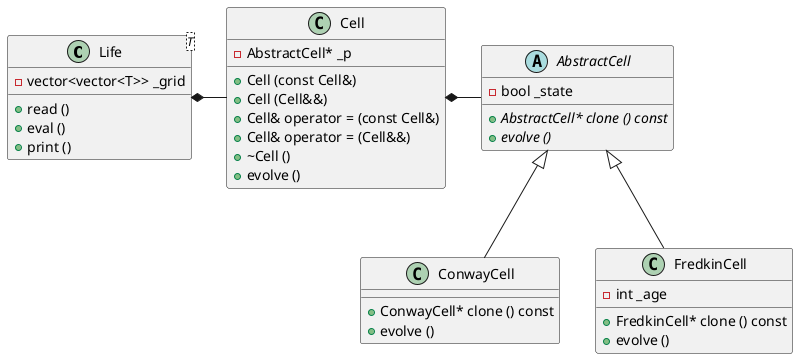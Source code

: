 @startuml
Life         *-  Cell
Cell         *-  AbstractCell
AbstractCell ^-- ConwayCell
AbstractCell ^-- FredkinCell

class Life<T> {
    - vector<vector<T>> _grid
    + read ()
    + eval ()
    + print ()
    }

class Cell {
    - AbstractCell* _p
    + Cell (const Cell&)
    + Cell (Cell&&)
    + Cell& operator = (const Cell&)
    + Cell& operator = (Cell&&)
    + ~Cell ()
    + evolve ()
    }

abstract class AbstractCell {
    - bool _state
    + {abstract} AbstractCell* clone () const
    + {abstract} evolve ()
    }

class ConwayCell {
    + ConwayCell* clone () const
    + evolve ()
    }

class FredkinCell {
    - int _age
    + FredkinCell* clone () const
    + evolve ()
    }

@enduml
